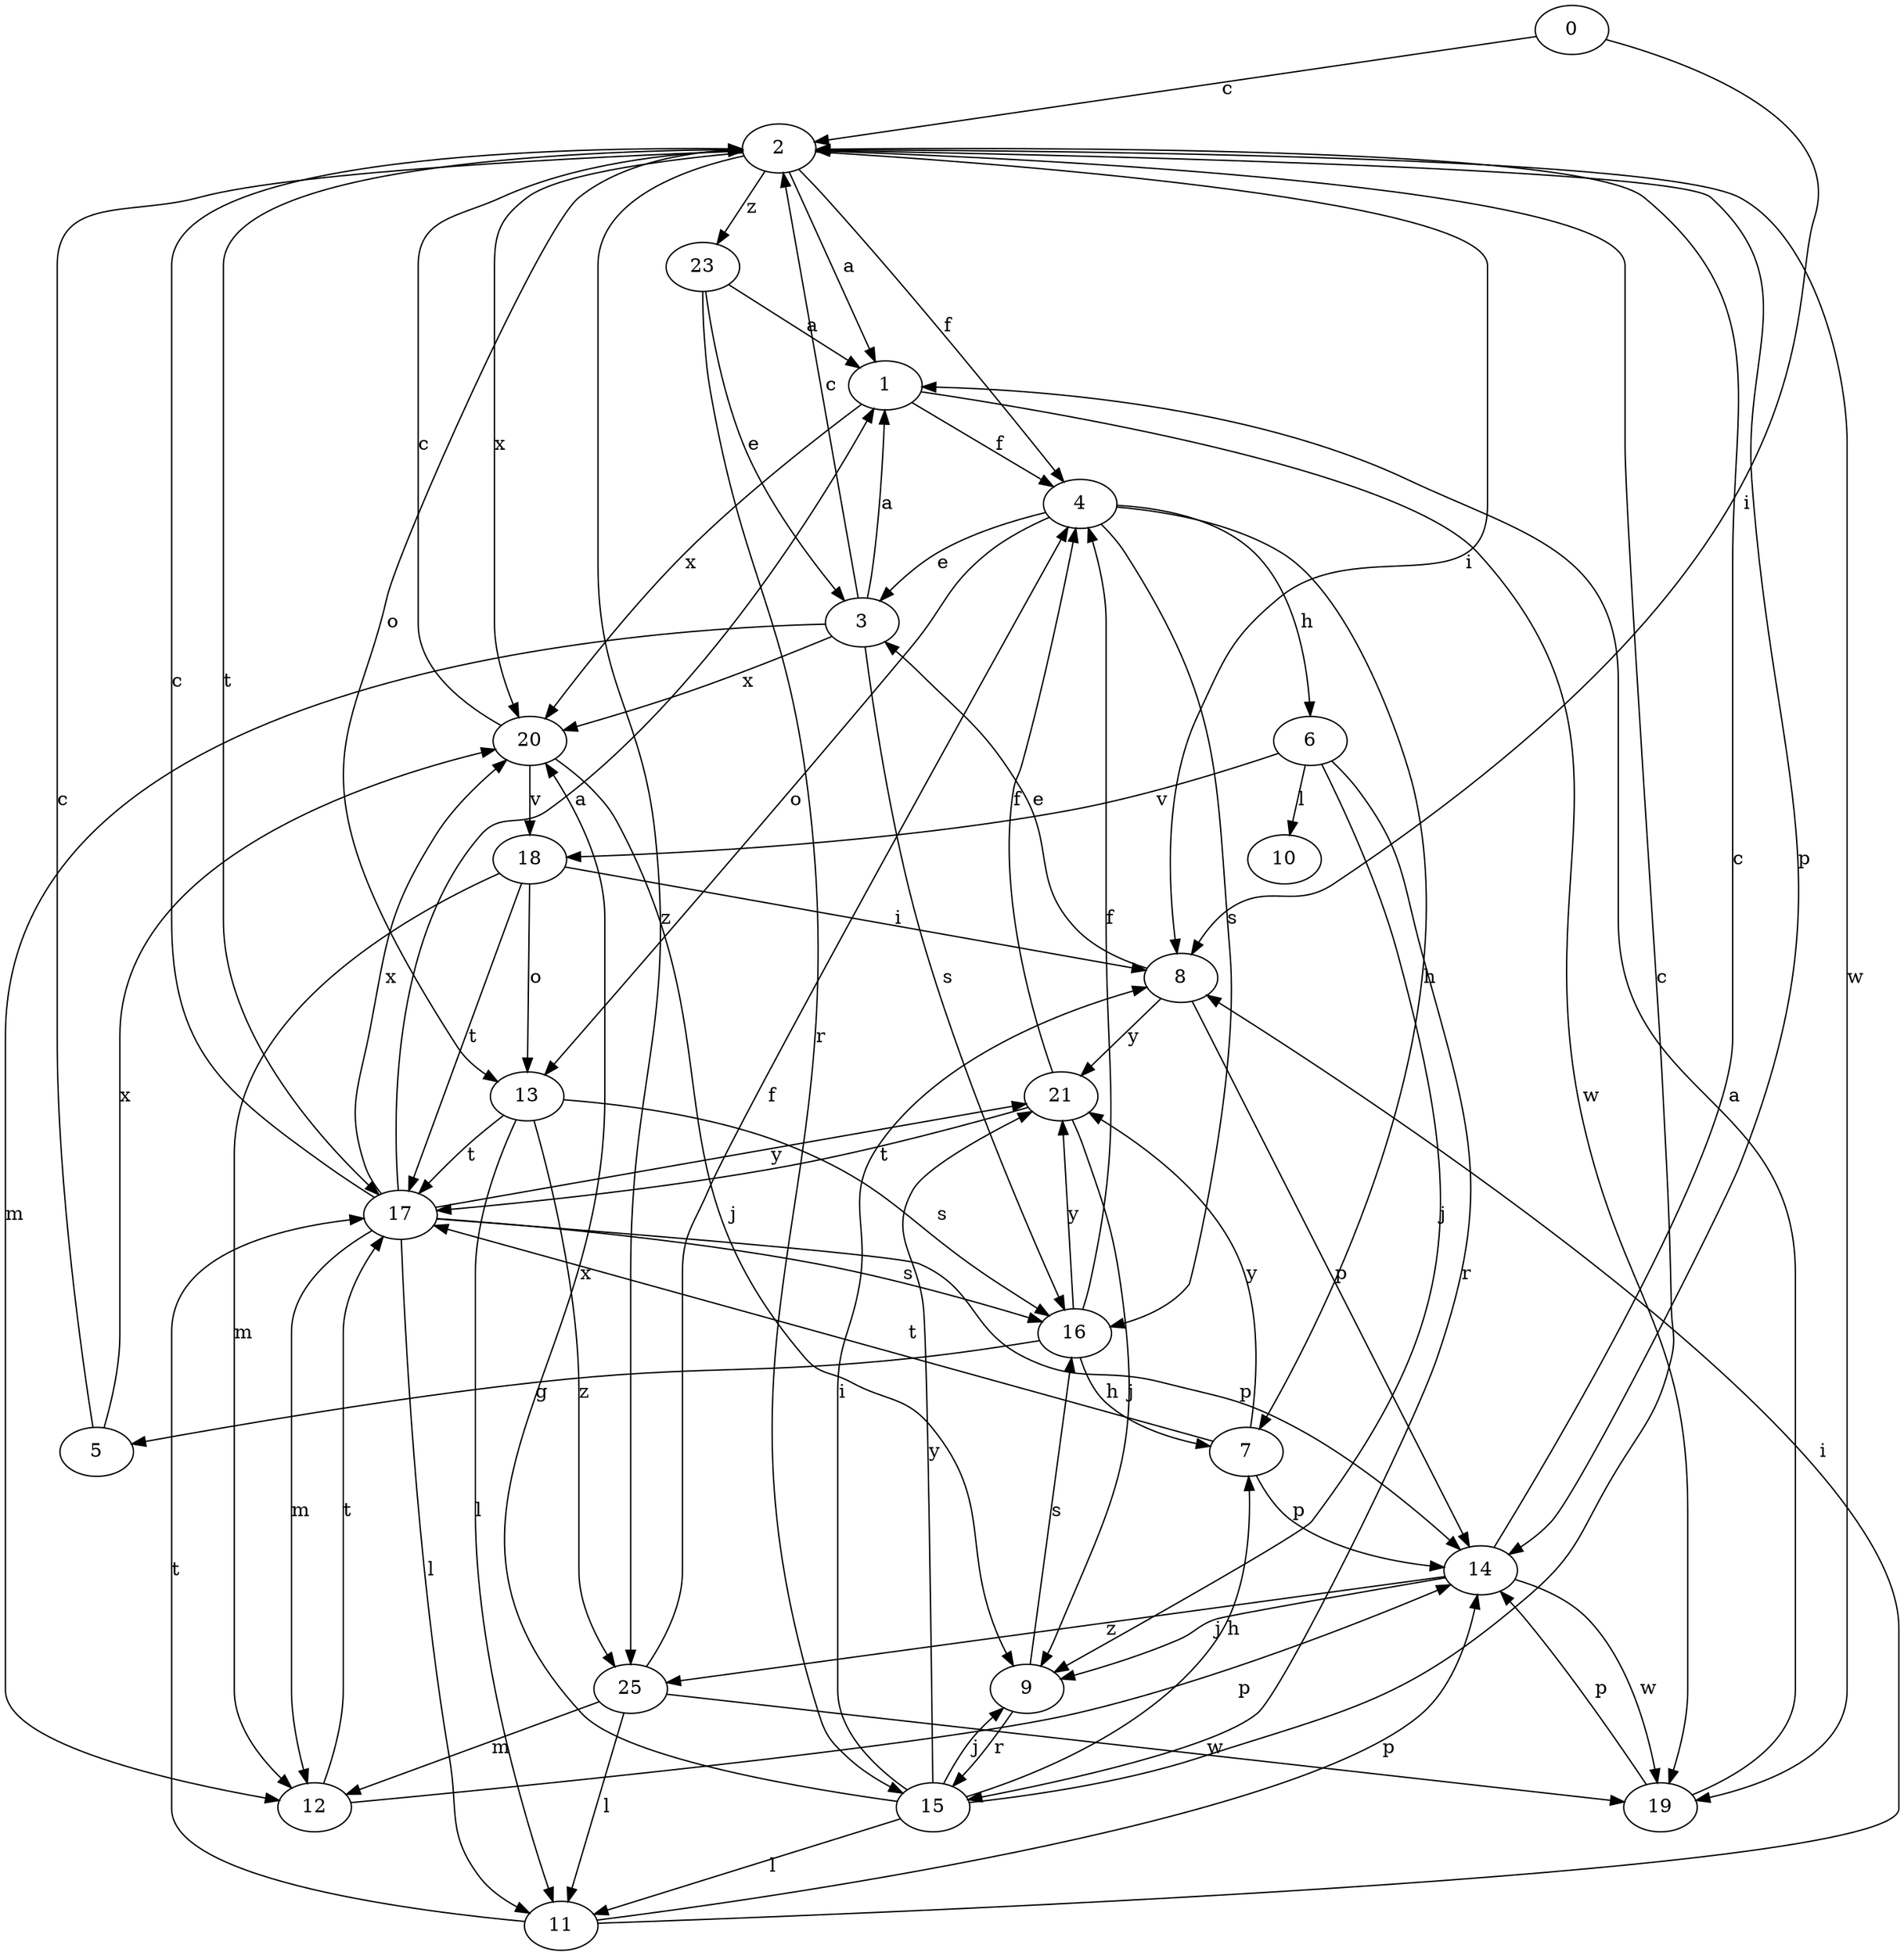 strict digraph  {
0;
1;
2;
3;
4;
5;
6;
7;
8;
9;
10;
11;
12;
13;
14;
15;
16;
17;
18;
19;
20;
21;
23;
25;
0 -> 2  [label=c];
0 -> 8  [label=i];
1 -> 4  [label=f];
1 -> 19  [label=w];
1 -> 20  [label=x];
2 -> 1  [label=a];
2 -> 4  [label=f];
2 -> 8  [label=i];
2 -> 13  [label=o];
2 -> 14  [label=p];
2 -> 17  [label=t];
2 -> 19  [label=w];
2 -> 20  [label=x];
2 -> 23  [label=z];
2 -> 25  [label=z];
3 -> 1  [label=a];
3 -> 2  [label=c];
3 -> 12  [label=m];
3 -> 16  [label=s];
3 -> 20  [label=x];
4 -> 3  [label=e];
4 -> 6  [label=h];
4 -> 7  [label=h];
4 -> 13  [label=o];
4 -> 16  [label=s];
5 -> 2  [label=c];
5 -> 20  [label=x];
6 -> 9  [label=j];
6 -> 10  [label=l];
6 -> 15  [label=r];
6 -> 18  [label=v];
7 -> 14  [label=p];
7 -> 17  [label=t];
7 -> 21  [label=y];
8 -> 3  [label=e];
8 -> 14  [label=p];
8 -> 21  [label=y];
9 -> 15  [label=r];
9 -> 16  [label=s];
11 -> 8  [label=i];
11 -> 14  [label=p];
11 -> 17  [label=t];
12 -> 14  [label=p];
12 -> 17  [label=t];
13 -> 11  [label=l];
13 -> 16  [label=s];
13 -> 17  [label=t];
13 -> 25  [label=z];
14 -> 2  [label=c];
14 -> 9  [label=j];
14 -> 19  [label=w];
14 -> 25  [label=z];
15 -> 2  [label=c];
15 -> 7  [label=h];
15 -> 8  [label=i];
15 -> 9  [label=j];
15 -> 11  [label=l];
15 -> 20  [label=x];
15 -> 21  [label=y];
16 -> 4  [label=f];
16 -> 5  [label=g];
16 -> 7  [label=h];
16 -> 21  [label=y];
17 -> 1  [label=a];
17 -> 2  [label=c];
17 -> 11  [label=l];
17 -> 12  [label=m];
17 -> 14  [label=p];
17 -> 16  [label=s];
17 -> 20  [label=x];
17 -> 21  [label=y];
18 -> 8  [label=i];
18 -> 12  [label=m];
18 -> 13  [label=o];
18 -> 17  [label=t];
19 -> 1  [label=a];
19 -> 14  [label=p];
20 -> 2  [label=c];
20 -> 9  [label=j];
20 -> 18  [label=v];
21 -> 4  [label=f];
21 -> 9  [label=j];
21 -> 17  [label=t];
23 -> 1  [label=a];
23 -> 3  [label=e];
23 -> 15  [label=r];
25 -> 4  [label=f];
25 -> 11  [label=l];
25 -> 12  [label=m];
25 -> 19  [label=w];
}
